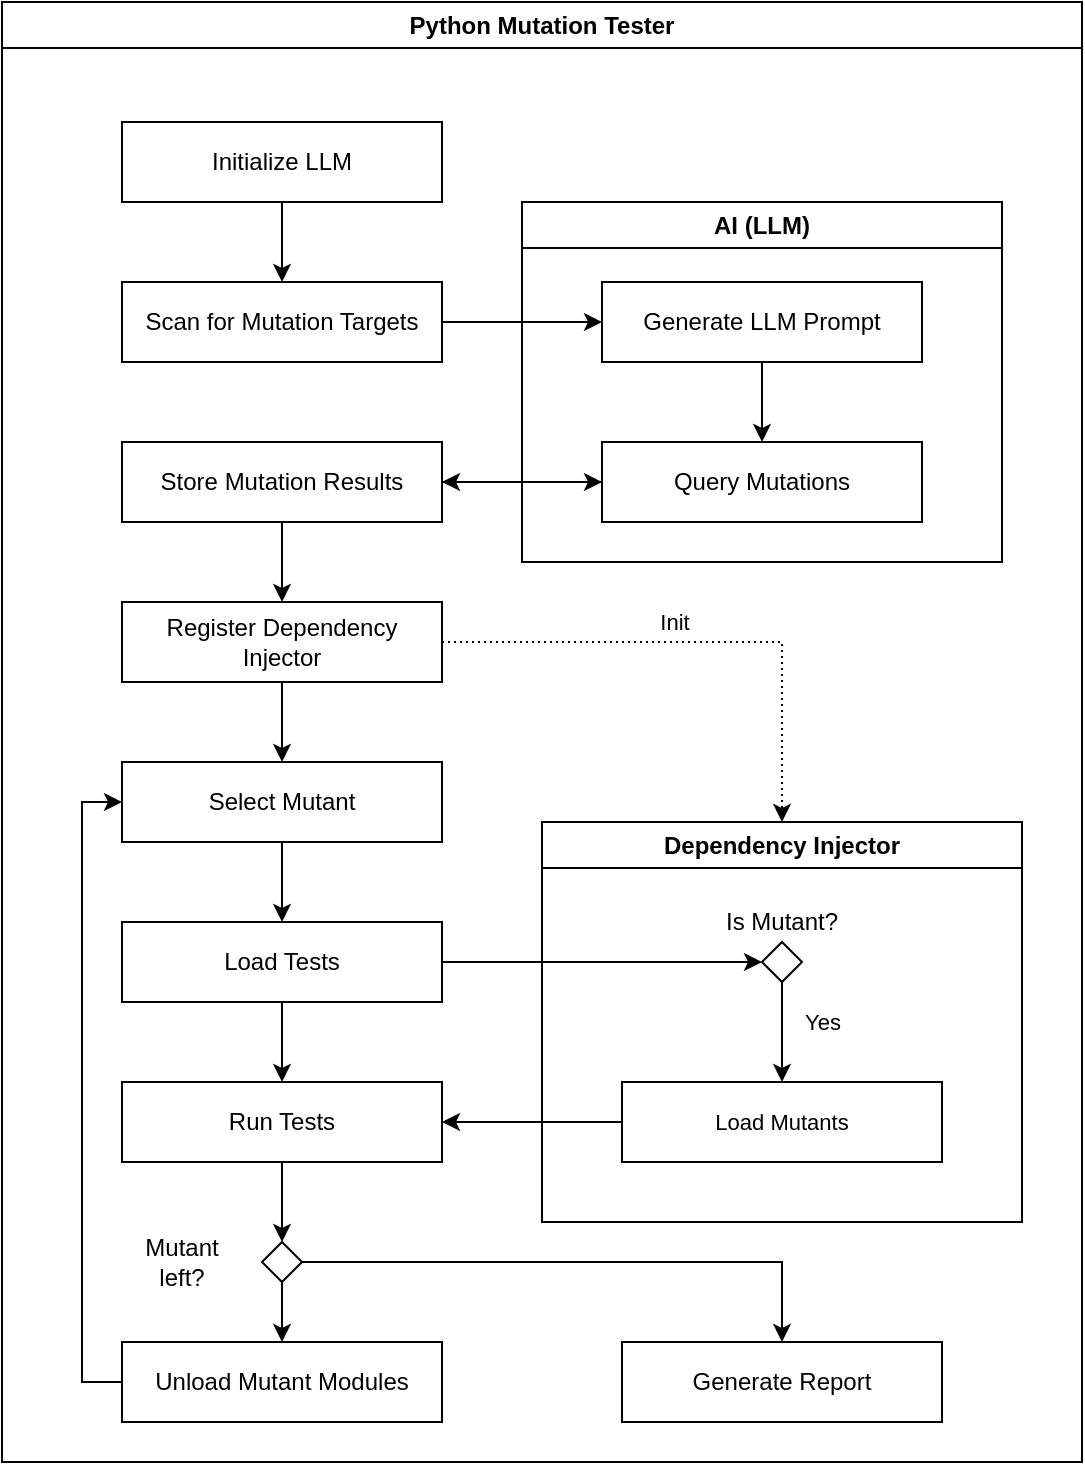 <mxfile version="24.2.5" type="device">
  <diagram id="C5RBs43oDa-KdzZeNtuy" name="Page-1">
    <mxGraphModel dx="1420" dy="853" grid="1" gridSize="10" guides="1" tooltips="1" connect="1" arrows="1" fold="1" page="1" pageScale="1" pageWidth="827" pageHeight="1169" math="0" shadow="0">
      <root>
        <mxCell id="WIyWlLk6GJQsqaUBKTNV-0" />
        <mxCell id="WIyWlLk6GJQsqaUBKTNV-1" parent="WIyWlLk6GJQsqaUBKTNV-0" />
        <mxCell id="WOu1JFI7bPLgPp-yoU6n-0" value="Python Mutation Tester" style="swimlane;whiteSpace=wrap;html=1;" vertex="1" parent="WIyWlLk6GJQsqaUBKTNV-1">
          <mxGeometry x="40" y="40" width="540" height="730" as="geometry" />
        </mxCell>
        <mxCell id="WOu1JFI7bPLgPp-yoU6n-5" style="edgeStyle=orthogonalEdgeStyle;rounded=0;orthogonalLoop=1;jettySize=auto;html=1;entryX=0.5;entryY=0;entryDx=0;entryDy=0;" edge="1" parent="WOu1JFI7bPLgPp-yoU6n-0" source="WOu1JFI7bPLgPp-yoU6n-2" target="WOu1JFI7bPLgPp-yoU6n-4">
          <mxGeometry relative="1" as="geometry" />
        </mxCell>
        <mxCell id="WOu1JFI7bPLgPp-yoU6n-2" value="Initialize LLM" style="rounded=0;whiteSpace=wrap;html=1;" vertex="1" parent="WOu1JFI7bPLgPp-yoU6n-0">
          <mxGeometry x="60" y="60" width="160" height="40" as="geometry" />
        </mxCell>
        <mxCell id="WOu1JFI7bPLgPp-yoU6n-8" style="edgeStyle=orthogonalEdgeStyle;rounded=0;orthogonalLoop=1;jettySize=auto;html=1;" edge="1" parent="WOu1JFI7bPLgPp-yoU6n-0" source="WOu1JFI7bPLgPp-yoU6n-4" target="WOu1JFI7bPLgPp-yoU6n-7">
          <mxGeometry relative="1" as="geometry" />
        </mxCell>
        <mxCell id="WOu1JFI7bPLgPp-yoU6n-4" value="Scan for Mutation Targets" style="rounded=0;whiteSpace=wrap;html=1;" vertex="1" parent="WOu1JFI7bPLgPp-yoU6n-0">
          <mxGeometry x="60" y="140" width="160" height="40" as="geometry" />
        </mxCell>
        <mxCell id="WOu1JFI7bPLgPp-yoU6n-6" value="AI (LLM)" style="swimlane;whiteSpace=wrap;html=1;" vertex="1" parent="WOu1JFI7bPLgPp-yoU6n-0">
          <mxGeometry x="260" y="100" width="240" height="180" as="geometry" />
        </mxCell>
        <mxCell id="WOu1JFI7bPLgPp-yoU6n-11" style="edgeStyle=orthogonalEdgeStyle;rounded=0;orthogonalLoop=1;jettySize=auto;html=1;entryX=0.5;entryY=0;entryDx=0;entryDy=0;" edge="1" parent="WOu1JFI7bPLgPp-yoU6n-6" source="WOu1JFI7bPLgPp-yoU6n-7" target="WOu1JFI7bPLgPp-yoU6n-9">
          <mxGeometry relative="1" as="geometry" />
        </mxCell>
        <mxCell id="WOu1JFI7bPLgPp-yoU6n-7" value="Generate LLM Prompt" style="rounded=0;whiteSpace=wrap;html=1;" vertex="1" parent="WOu1JFI7bPLgPp-yoU6n-6">
          <mxGeometry x="40" y="40" width="160" height="40" as="geometry" />
        </mxCell>
        <mxCell id="WOu1JFI7bPLgPp-yoU6n-12" style="edgeStyle=orthogonalEdgeStyle;rounded=0;orthogonalLoop=1;jettySize=auto;html=1;" edge="1" parent="WOu1JFI7bPLgPp-yoU6n-6" source="WOu1JFI7bPLgPp-yoU6n-9">
          <mxGeometry relative="1" as="geometry">
            <mxPoint x="-40" y="140" as="targetPoint" />
          </mxGeometry>
        </mxCell>
        <mxCell id="WOu1JFI7bPLgPp-yoU6n-9" value="Query Mutations" style="rounded=0;whiteSpace=wrap;html=1;" vertex="1" parent="WOu1JFI7bPLgPp-yoU6n-6">
          <mxGeometry x="40" y="120" width="160" height="40" as="geometry" />
        </mxCell>
        <mxCell id="WOu1JFI7bPLgPp-yoU6n-14" value="" style="edgeStyle=orthogonalEdgeStyle;rounded=0;orthogonalLoop=1;jettySize=auto;html=1;exitX=1;exitY=0.5;exitDx=0;exitDy=0;" edge="1" parent="WOu1JFI7bPLgPp-yoU6n-0" source="WOu1JFI7bPLgPp-yoU6n-13" target="WOu1JFI7bPLgPp-yoU6n-9">
          <mxGeometry relative="1" as="geometry" />
        </mxCell>
        <mxCell id="WOu1JFI7bPLgPp-yoU6n-16" style="edgeStyle=orthogonalEdgeStyle;rounded=0;orthogonalLoop=1;jettySize=auto;html=1;entryX=0.5;entryY=0;entryDx=0;entryDy=0;" edge="1" parent="WOu1JFI7bPLgPp-yoU6n-0" source="WOu1JFI7bPLgPp-yoU6n-13" target="WOu1JFI7bPLgPp-yoU6n-15">
          <mxGeometry relative="1" as="geometry" />
        </mxCell>
        <mxCell id="WOu1JFI7bPLgPp-yoU6n-13" value="Store Mutation Results" style="rounded=0;whiteSpace=wrap;html=1;" vertex="1" parent="WOu1JFI7bPLgPp-yoU6n-0">
          <mxGeometry x="60" y="220" width="160" height="40" as="geometry" />
        </mxCell>
        <mxCell id="WOu1JFI7bPLgPp-yoU6n-18" style="edgeStyle=orthogonalEdgeStyle;rounded=0;orthogonalLoop=1;jettySize=auto;html=1;entryX=0.5;entryY=0;entryDx=0;entryDy=0;dashed=1;dashPattern=1 2;" edge="1" parent="WOu1JFI7bPLgPp-yoU6n-0" source="WOu1JFI7bPLgPp-yoU6n-15" target="WOu1JFI7bPLgPp-yoU6n-17">
          <mxGeometry relative="1" as="geometry" />
        </mxCell>
        <mxCell id="WOu1JFI7bPLgPp-yoU6n-19" value="Init" style="edgeLabel;html=1;align=center;verticalAlign=middle;resizable=0;points=[];" vertex="1" connectable="0" parent="WOu1JFI7bPLgPp-yoU6n-18">
          <mxGeometry x="0.268" y="-2" relative="1" as="geometry">
            <mxPoint x="-49" y="-12" as="offset" />
          </mxGeometry>
        </mxCell>
        <mxCell id="WOu1JFI7bPLgPp-yoU6n-35" style="edgeStyle=orthogonalEdgeStyle;rounded=0;orthogonalLoop=1;jettySize=auto;html=1;entryX=0.5;entryY=0;entryDx=0;entryDy=0;" edge="1" parent="WOu1JFI7bPLgPp-yoU6n-0" source="WOu1JFI7bPLgPp-yoU6n-15" target="WOu1JFI7bPLgPp-yoU6n-29">
          <mxGeometry relative="1" as="geometry" />
        </mxCell>
        <mxCell id="WOu1JFI7bPLgPp-yoU6n-15" value="Register Dependency Injector" style="rounded=0;whiteSpace=wrap;html=1;" vertex="1" parent="WOu1JFI7bPLgPp-yoU6n-0">
          <mxGeometry x="60" y="300" width="160" height="40" as="geometry" />
        </mxCell>
        <mxCell id="WOu1JFI7bPLgPp-yoU6n-17" value="Dependency Injector" style="swimlane;whiteSpace=wrap;html=1;fontSize=12;" vertex="1" parent="WOu1JFI7bPLgPp-yoU6n-0">
          <mxGeometry x="270" y="410" width="240" height="200" as="geometry" />
        </mxCell>
        <mxCell id="WOu1JFI7bPLgPp-yoU6n-25" value="&lt;span style=&quot;font-size: 11px;&quot;&gt;Load Mutants&lt;/span&gt;" style="rounded=0;whiteSpace=wrap;html=1;" vertex="1" parent="WOu1JFI7bPLgPp-yoU6n-17">
          <mxGeometry x="40" y="130" width="160" height="40" as="geometry" />
        </mxCell>
        <mxCell id="WOu1JFI7bPLgPp-yoU6n-24" style="edgeStyle=orthogonalEdgeStyle;rounded=0;orthogonalLoop=1;jettySize=auto;html=1;exitX=0.5;exitY=1;exitDx=0;exitDy=0;" edge="1" parent="WOu1JFI7bPLgPp-yoU6n-17" source="WOu1JFI7bPLgPp-yoU6n-31" target="WOu1JFI7bPLgPp-yoU6n-25">
          <mxGeometry relative="1" as="geometry">
            <mxPoint x="120" y="120" as="targetPoint" />
            <mxPoint x="120" y="90" as="sourcePoint" />
          </mxGeometry>
        </mxCell>
        <mxCell id="WOu1JFI7bPLgPp-yoU6n-32" value="Yes" style="edgeLabel;html=1;align=center;verticalAlign=middle;resizable=0;points=[];" vertex="1" connectable="0" parent="WOu1JFI7bPLgPp-yoU6n-24">
          <mxGeometry x="-0.202" relative="1" as="geometry">
            <mxPoint x="20" as="offset" />
          </mxGeometry>
        </mxCell>
        <mxCell id="WOu1JFI7bPLgPp-yoU6n-31" value="" style="rhombus;whiteSpace=wrap;html=1;" vertex="1" parent="WOu1JFI7bPLgPp-yoU6n-17">
          <mxGeometry x="110" y="60" width="20" height="20" as="geometry" />
        </mxCell>
        <mxCell id="WOu1JFI7bPLgPp-yoU6n-34" value="Is Mutant?" style="text;html=1;align=center;verticalAlign=middle;whiteSpace=wrap;rounded=0;" vertex="1" parent="WOu1JFI7bPLgPp-yoU6n-17">
          <mxGeometry x="90" y="40" width="60" height="20" as="geometry" />
        </mxCell>
        <mxCell id="WOu1JFI7bPLgPp-yoU6n-23" style="edgeStyle=orthogonalEdgeStyle;rounded=0;orthogonalLoop=1;jettySize=auto;html=1;entryX=0;entryY=0.5;entryDx=0;entryDy=0;" edge="1" parent="WOu1JFI7bPLgPp-yoU6n-0" source="WOu1JFI7bPLgPp-yoU6n-20" target="WOu1JFI7bPLgPp-yoU6n-31">
          <mxGeometry relative="1" as="geometry">
            <mxPoint x="310" y="480" as="targetPoint" />
          </mxGeometry>
        </mxCell>
        <mxCell id="WOu1JFI7bPLgPp-yoU6n-20" value="Load Tests" style="rounded=0;whiteSpace=wrap;html=1;" vertex="1" parent="WOu1JFI7bPLgPp-yoU6n-0">
          <mxGeometry x="60" y="460" width="160" height="40" as="geometry" />
        </mxCell>
        <mxCell id="WOu1JFI7bPLgPp-yoU6n-38" style="edgeStyle=orthogonalEdgeStyle;rounded=0;orthogonalLoop=1;jettySize=auto;html=1;entryX=0.5;entryY=0;entryDx=0;entryDy=0;" edge="1" parent="WOu1JFI7bPLgPp-yoU6n-0" source="WOu1JFI7bPLgPp-yoU6n-27" target="WOu1JFI7bPLgPp-yoU6n-37">
          <mxGeometry relative="1" as="geometry" />
        </mxCell>
        <mxCell id="WOu1JFI7bPLgPp-yoU6n-27" value="Run Tests" style="rounded=0;whiteSpace=wrap;html=1;" vertex="1" parent="WOu1JFI7bPLgPp-yoU6n-0">
          <mxGeometry x="60" y="540" width="160" height="40" as="geometry" />
        </mxCell>
        <mxCell id="WOu1JFI7bPLgPp-yoU6n-26" style="edgeStyle=orthogonalEdgeStyle;rounded=0;orthogonalLoop=1;jettySize=auto;html=1;" edge="1" parent="WOu1JFI7bPLgPp-yoU6n-0" source="WOu1JFI7bPLgPp-yoU6n-20" target="WOu1JFI7bPLgPp-yoU6n-27">
          <mxGeometry relative="1" as="geometry">
            <mxPoint x="140" y="490" as="targetPoint" />
          </mxGeometry>
        </mxCell>
        <mxCell id="WOu1JFI7bPLgPp-yoU6n-28" style="edgeStyle=orthogonalEdgeStyle;rounded=0;orthogonalLoop=1;jettySize=auto;html=1;entryX=1;entryY=0.5;entryDx=0;entryDy=0;" edge="1" parent="WOu1JFI7bPLgPp-yoU6n-0" source="WOu1JFI7bPLgPp-yoU6n-25" target="WOu1JFI7bPLgPp-yoU6n-27">
          <mxGeometry relative="1" as="geometry" />
        </mxCell>
        <mxCell id="WOu1JFI7bPLgPp-yoU6n-36" style="edgeStyle=orthogonalEdgeStyle;rounded=0;orthogonalLoop=1;jettySize=auto;html=1;entryX=0.5;entryY=0;entryDx=0;entryDy=0;" edge="1" parent="WOu1JFI7bPLgPp-yoU6n-0" source="WOu1JFI7bPLgPp-yoU6n-29" target="WOu1JFI7bPLgPp-yoU6n-20">
          <mxGeometry relative="1" as="geometry" />
        </mxCell>
        <mxCell id="WOu1JFI7bPLgPp-yoU6n-29" value="Select Mutant" style="rounded=0;whiteSpace=wrap;html=1;" vertex="1" parent="WOu1JFI7bPLgPp-yoU6n-0">
          <mxGeometry x="60" y="380" width="160" height="40" as="geometry" />
        </mxCell>
        <mxCell id="WOu1JFI7bPLgPp-yoU6n-42" style="edgeStyle=orthogonalEdgeStyle;rounded=0;orthogonalLoop=1;jettySize=auto;html=1;" edge="1" parent="WOu1JFI7bPLgPp-yoU6n-0" source="WOu1JFI7bPLgPp-yoU6n-37" target="WOu1JFI7bPLgPp-yoU6n-41">
          <mxGeometry relative="1" as="geometry" />
        </mxCell>
        <mxCell id="WOu1JFI7bPLgPp-yoU6n-44" style="edgeStyle=orthogonalEdgeStyle;rounded=0;orthogonalLoop=1;jettySize=auto;html=1;entryX=0.5;entryY=0;entryDx=0;entryDy=0;" edge="1" parent="WOu1JFI7bPLgPp-yoU6n-0" source="WOu1JFI7bPLgPp-yoU6n-37" target="WOu1JFI7bPLgPp-yoU6n-43">
          <mxGeometry relative="1" as="geometry" />
        </mxCell>
        <mxCell id="WOu1JFI7bPLgPp-yoU6n-37" value="" style="rhombus;whiteSpace=wrap;html=1;" vertex="1" parent="WOu1JFI7bPLgPp-yoU6n-0">
          <mxGeometry x="130" y="620" width="20" height="20" as="geometry" />
        </mxCell>
        <mxCell id="WOu1JFI7bPLgPp-yoU6n-39" value="Mutant left?" style="text;html=1;align=center;verticalAlign=middle;whiteSpace=wrap;rounded=0;" vertex="1" parent="WOu1JFI7bPLgPp-yoU6n-0">
          <mxGeometry x="60" y="615" width="60" height="30" as="geometry" />
        </mxCell>
        <mxCell id="WOu1JFI7bPLgPp-yoU6n-41" value="Generate Report" style="rounded=0;whiteSpace=wrap;html=1;" vertex="1" parent="WOu1JFI7bPLgPp-yoU6n-0">
          <mxGeometry x="310" y="670" width="160" height="40" as="geometry" />
        </mxCell>
        <mxCell id="WOu1JFI7bPLgPp-yoU6n-45" style="edgeStyle=orthogonalEdgeStyle;rounded=0;orthogonalLoop=1;jettySize=auto;html=1;entryX=0;entryY=0.5;entryDx=0;entryDy=0;" edge="1" parent="WOu1JFI7bPLgPp-yoU6n-0" source="WOu1JFI7bPLgPp-yoU6n-43" target="WOu1JFI7bPLgPp-yoU6n-29">
          <mxGeometry relative="1" as="geometry">
            <Array as="points">
              <mxPoint x="40" y="690" />
              <mxPoint x="40" y="400" />
            </Array>
          </mxGeometry>
        </mxCell>
        <mxCell id="WOu1JFI7bPLgPp-yoU6n-43" value="Unload Mutant Modules" style="rounded=0;whiteSpace=wrap;html=1;" vertex="1" parent="WOu1JFI7bPLgPp-yoU6n-0">
          <mxGeometry x="60" y="670" width="160" height="40" as="geometry" />
        </mxCell>
      </root>
    </mxGraphModel>
  </diagram>
</mxfile>
